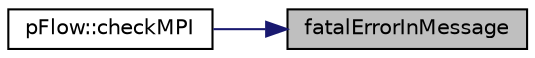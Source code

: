 digraph "fatalErrorInMessage"
{
 // LATEX_PDF_SIZE
  edge [fontname="Helvetica",fontsize="10",labelfontname="Helvetica",labelfontsize="10"];
  node [fontname="Helvetica",fontsize="10",shape=record];
  rankdir="RL";
  Node1 [label="fatalErrorInMessage",height=0.2,width=0.4,color="black", fillcolor="grey75", style="filled", fontcolor="black",tooltip=" "];
  Node1 -> Node2 [dir="back",color="midnightblue",fontsize="10",style="solid",fontname="Helvetica"];
  Node2 [label="pFlow::checkMPI",height=0.2,width=0.4,color="black", fillcolor="white", style="filled",URL="$namespacepFlow.html#adf70d6f1d89780bb6da9cdb494a98091",tooltip=" "];
}
